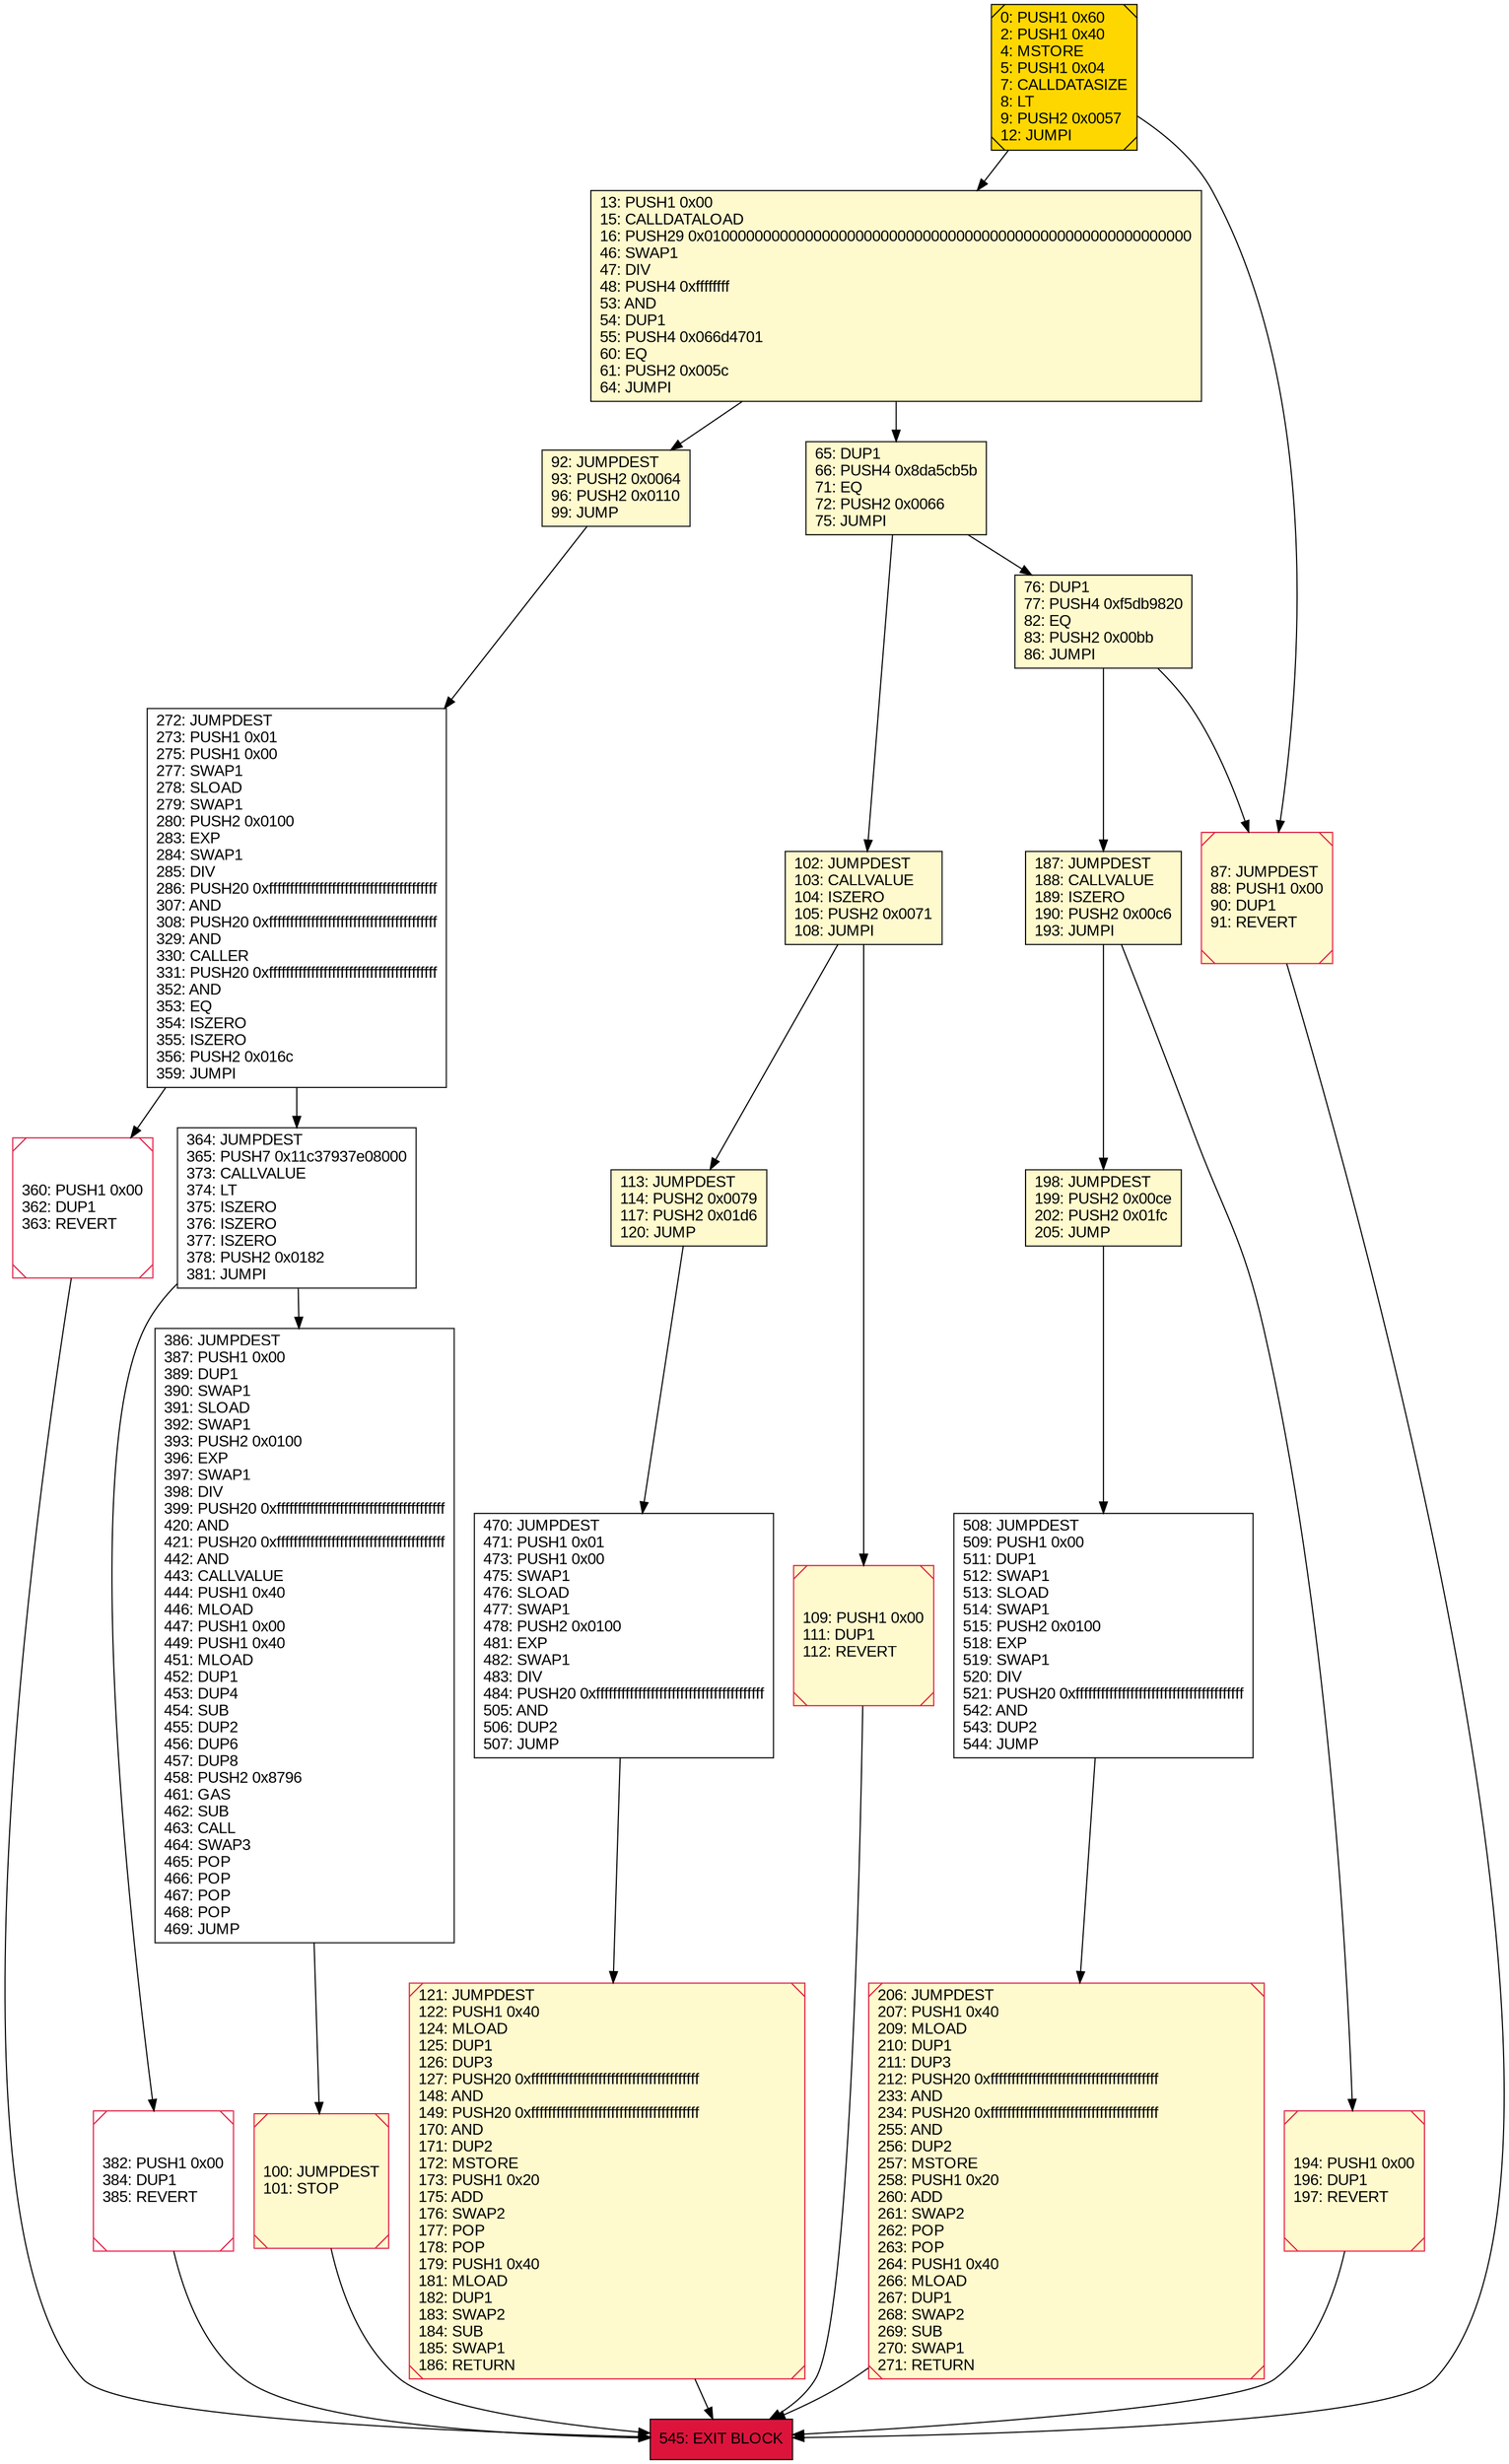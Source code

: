 digraph G {
bgcolor=transparent rankdir=UD;
node [shape=box style=filled color=black fillcolor=white fontname=arial fontcolor=black];
545 [label="545: EXIT BLOCK\l" fillcolor=crimson ];
194 [label="194: PUSH1 0x00\l196: DUP1\l197: REVERT\l" fillcolor=lemonchiffon shape=Msquare color=crimson ];
198 [label="198: JUMPDEST\l199: PUSH2 0x00ce\l202: PUSH2 0x01fc\l205: JUMP\l" fillcolor=lemonchiffon ];
65 [label="65: DUP1\l66: PUSH4 0x8da5cb5b\l71: EQ\l72: PUSH2 0x0066\l75: JUMPI\l" fillcolor=lemonchiffon ];
187 [label="187: JUMPDEST\l188: CALLVALUE\l189: ISZERO\l190: PUSH2 0x00c6\l193: JUMPI\l" fillcolor=lemonchiffon ];
360 [label="360: PUSH1 0x00\l362: DUP1\l363: REVERT\l" shape=Msquare color=crimson ];
470 [label="470: JUMPDEST\l471: PUSH1 0x01\l473: PUSH1 0x00\l475: SWAP1\l476: SLOAD\l477: SWAP1\l478: PUSH2 0x0100\l481: EXP\l482: SWAP1\l483: DIV\l484: PUSH20 0xffffffffffffffffffffffffffffffffffffffff\l505: AND\l506: DUP2\l507: JUMP\l" ];
121 [label="121: JUMPDEST\l122: PUSH1 0x40\l124: MLOAD\l125: DUP1\l126: DUP3\l127: PUSH20 0xffffffffffffffffffffffffffffffffffffffff\l148: AND\l149: PUSH20 0xffffffffffffffffffffffffffffffffffffffff\l170: AND\l171: DUP2\l172: MSTORE\l173: PUSH1 0x20\l175: ADD\l176: SWAP2\l177: POP\l178: POP\l179: PUSH1 0x40\l181: MLOAD\l182: DUP1\l183: SWAP2\l184: SUB\l185: SWAP1\l186: RETURN\l" fillcolor=lemonchiffon shape=Msquare color=crimson ];
508 [label="508: JUMPDEST\l509: PUSH1 0x00\l511: DUP1\l512: SWAP1\l513: SLOAD\l514: SWAP1\l515: PUSH2 0x0100\l518: EXP\l519: SWAP1\l520: DIV\l521: PUSH20 0xffffffffffffffffffffffffffffffffffffffff\l542: AND\l543: DUP2\l544: JUMP\l" ];
109 [label="109: PUSH1 0x00\l111: DUP1\l112: REVERT\l" fillcolor=lemonchiffon shape=Msquare color=crimson ];
13 [label="13: PUSH1 0x00\l15: CALLDATALOAD\l16: PUSH29 0x0100000000000000000000000000000000000000000000000000000000\l46: SWAP1\l47: DIV\l48: PUSH4 0xffffffff\l53: AND\l54: DUP1\l55: PUSH4 0x066d4701\l60: EQ\l61: PUSH2 0x005c\l64: JUMPI\l" fillcolor=lemonchiffon ];
100 [label="100: JUMPDEST\l101: STOP\l" fillcolor=lemonchiffon shape=Msquare color=crimson ];
87 [label="87: JUMPDEST\l88: PUSH1 0x00\l90: DUP1\l91: REVERT\l" fillcolor=lemonchiffon shape=Msquare color=crimson ];
0 [label="0: PUSH1 0x60\l2: PUSH1 0x40\l4: MSTORE\l5: PUSH1 0x04\l7: CALLDATASIZE\l8: LT\l9: PUSH2 0x0057\l12: JUMPI\l" fillcolor=lemonchiffon shape=Msquare fillcolor=gold ];
102 [label="102: JUMPDEST\l103: CALLVALUE\l104: ISZERO\l105: PUSH2 0x0071\l108: JUMPI\l" fillcolor=lemonchiffon ];
113 [label="113: JUMPDEST\l114: PUSH2 0x0079\l117: PUSH2 0x01d6\l120: JUMP\l" fillcolor=lemonchiffon ];
364 [label="364: JUMPDEST\l365: PUSH7 0x11c37937e08000\l373: CALLVALUE\l374: LT\l375: ISZERO\l376: ISZERO\l377: ISZERO\l378: PUSH2 0x0182\l381: JUMPI\l" ];
386 [label="386: JUMPDEST\l387: PUSH1 0x00\l389: DUP1\l390: SWAP1\l391: SLOAD\l392: SWAP1\l393: PUSH2 0x0100\l396: EXP\l397: SWAP1\l398: DIV\l399: PUSH20 0xffffffffffffffffffffffffffffffffffffffff\l420: AND\l421: PUSH20 0xffffffffffffffffffffffffffffffffffffffff\l442: AND\l443: CALLVALUE\l444: PUSH1 0x40\l446: MLOAD\l447: PUSH1 0x00\l449: PUSH1 0x40\l451: MLOAD\l452: DUP1\l453: DUP4\l454: SUB\l455: DUP2\l456: DUP6\l457: DUP8\l458: PUSH2 0x8796\l461: GAS\l462: SUB\l463: CALL\l464: SWAP3\l465: POP\l466: POP\l467: POP\l468: POP\l469: JUMP\l" ];
92 [label="92: JUMPDEST\l93: PUSH2 0x0064\l96: PUSH2 0x0110\l99: JUMP\l" fillcolor=lemonchiffon ];
76 [label="76: DUP1\l77: PUSH4 0xf5db9820\l82: EQ\l83: PUSH2 0x00bb\l86: JUMPI\l" fillcolor=lemonchiffon ];
272 [label="272: JUMPDEST\l273: PUSH1 0x01\l275: PUSH1 0x00\l277: SWAP1\l278: SLOAD\l279: SWAP1\l280: PUSH2 0x0100\l283: EXP\l284: SWAP1\l285: DIV\l286: PUSH20 0xffffffffffffffffffffffffffffffffffffffff\l307: AND\l308: PUSH20 0xffffffffffffffffffffffffffffffffffffffff\l329: AND\l330: CALLER\l331: PUSH20 0xffffffffffffffffffffffffffffffffffffffff\l352: AND\l353: EQ\l354: ISZERO\l355: ISZERO\l356: PUSH2 0x016c\l359: JUMPI\l" ];
206 [label="206: JUMPDEST\l207: PUSH1 0x40\l209: MLOAD\l210: DUP1\l211: DUP3\l212: PUSH20 0xffffffffffffffffffffffffffffffffffffffff\l233: AND\l234: PUSH20 0xffffffffffffffffffffffffffffffffffffffff\l255: AND\l256: DUP2\l257: MSTORE\l258: PUSH1 0x20\l260: ADD\l261: SWAP2\l262: POP\l263: POP\l264: PUSH1 0x40\l266: MLOAD\l267: DUP1\l268: SWAP2\l269: SUB\l270: SWAP1\l271: RETURN\l" fillcolor=lemonchiffon shape=Msquare color=crimson ];
382 [label="382: PUSH1 0x00\l384: DUP1\l385: REVERT\l" shape=Msquare color=crimson ];
194 -> 545;
92 -> 272;
102 -> 113;
13 -> 65;
198 -> 508;
187 -> 194;
121 -> 545;
272 -> 364;
100 -> 545;
76 -> 187;
65 -> 102;
13 -> 92;
508 -> 206;
65 -> 76;
0 -> 13;
470 -> 121;
0 -> 87;
364 -> 386;
386 -> 100;
360 -> 545;
76 -> 87;
187 -> 198;
364 -> 382;
109 -> 545;
272 -> 360;
87 -> 545;
206 -> 545;
382 -> 545;
102 -> 109;
113 -> 470;
}